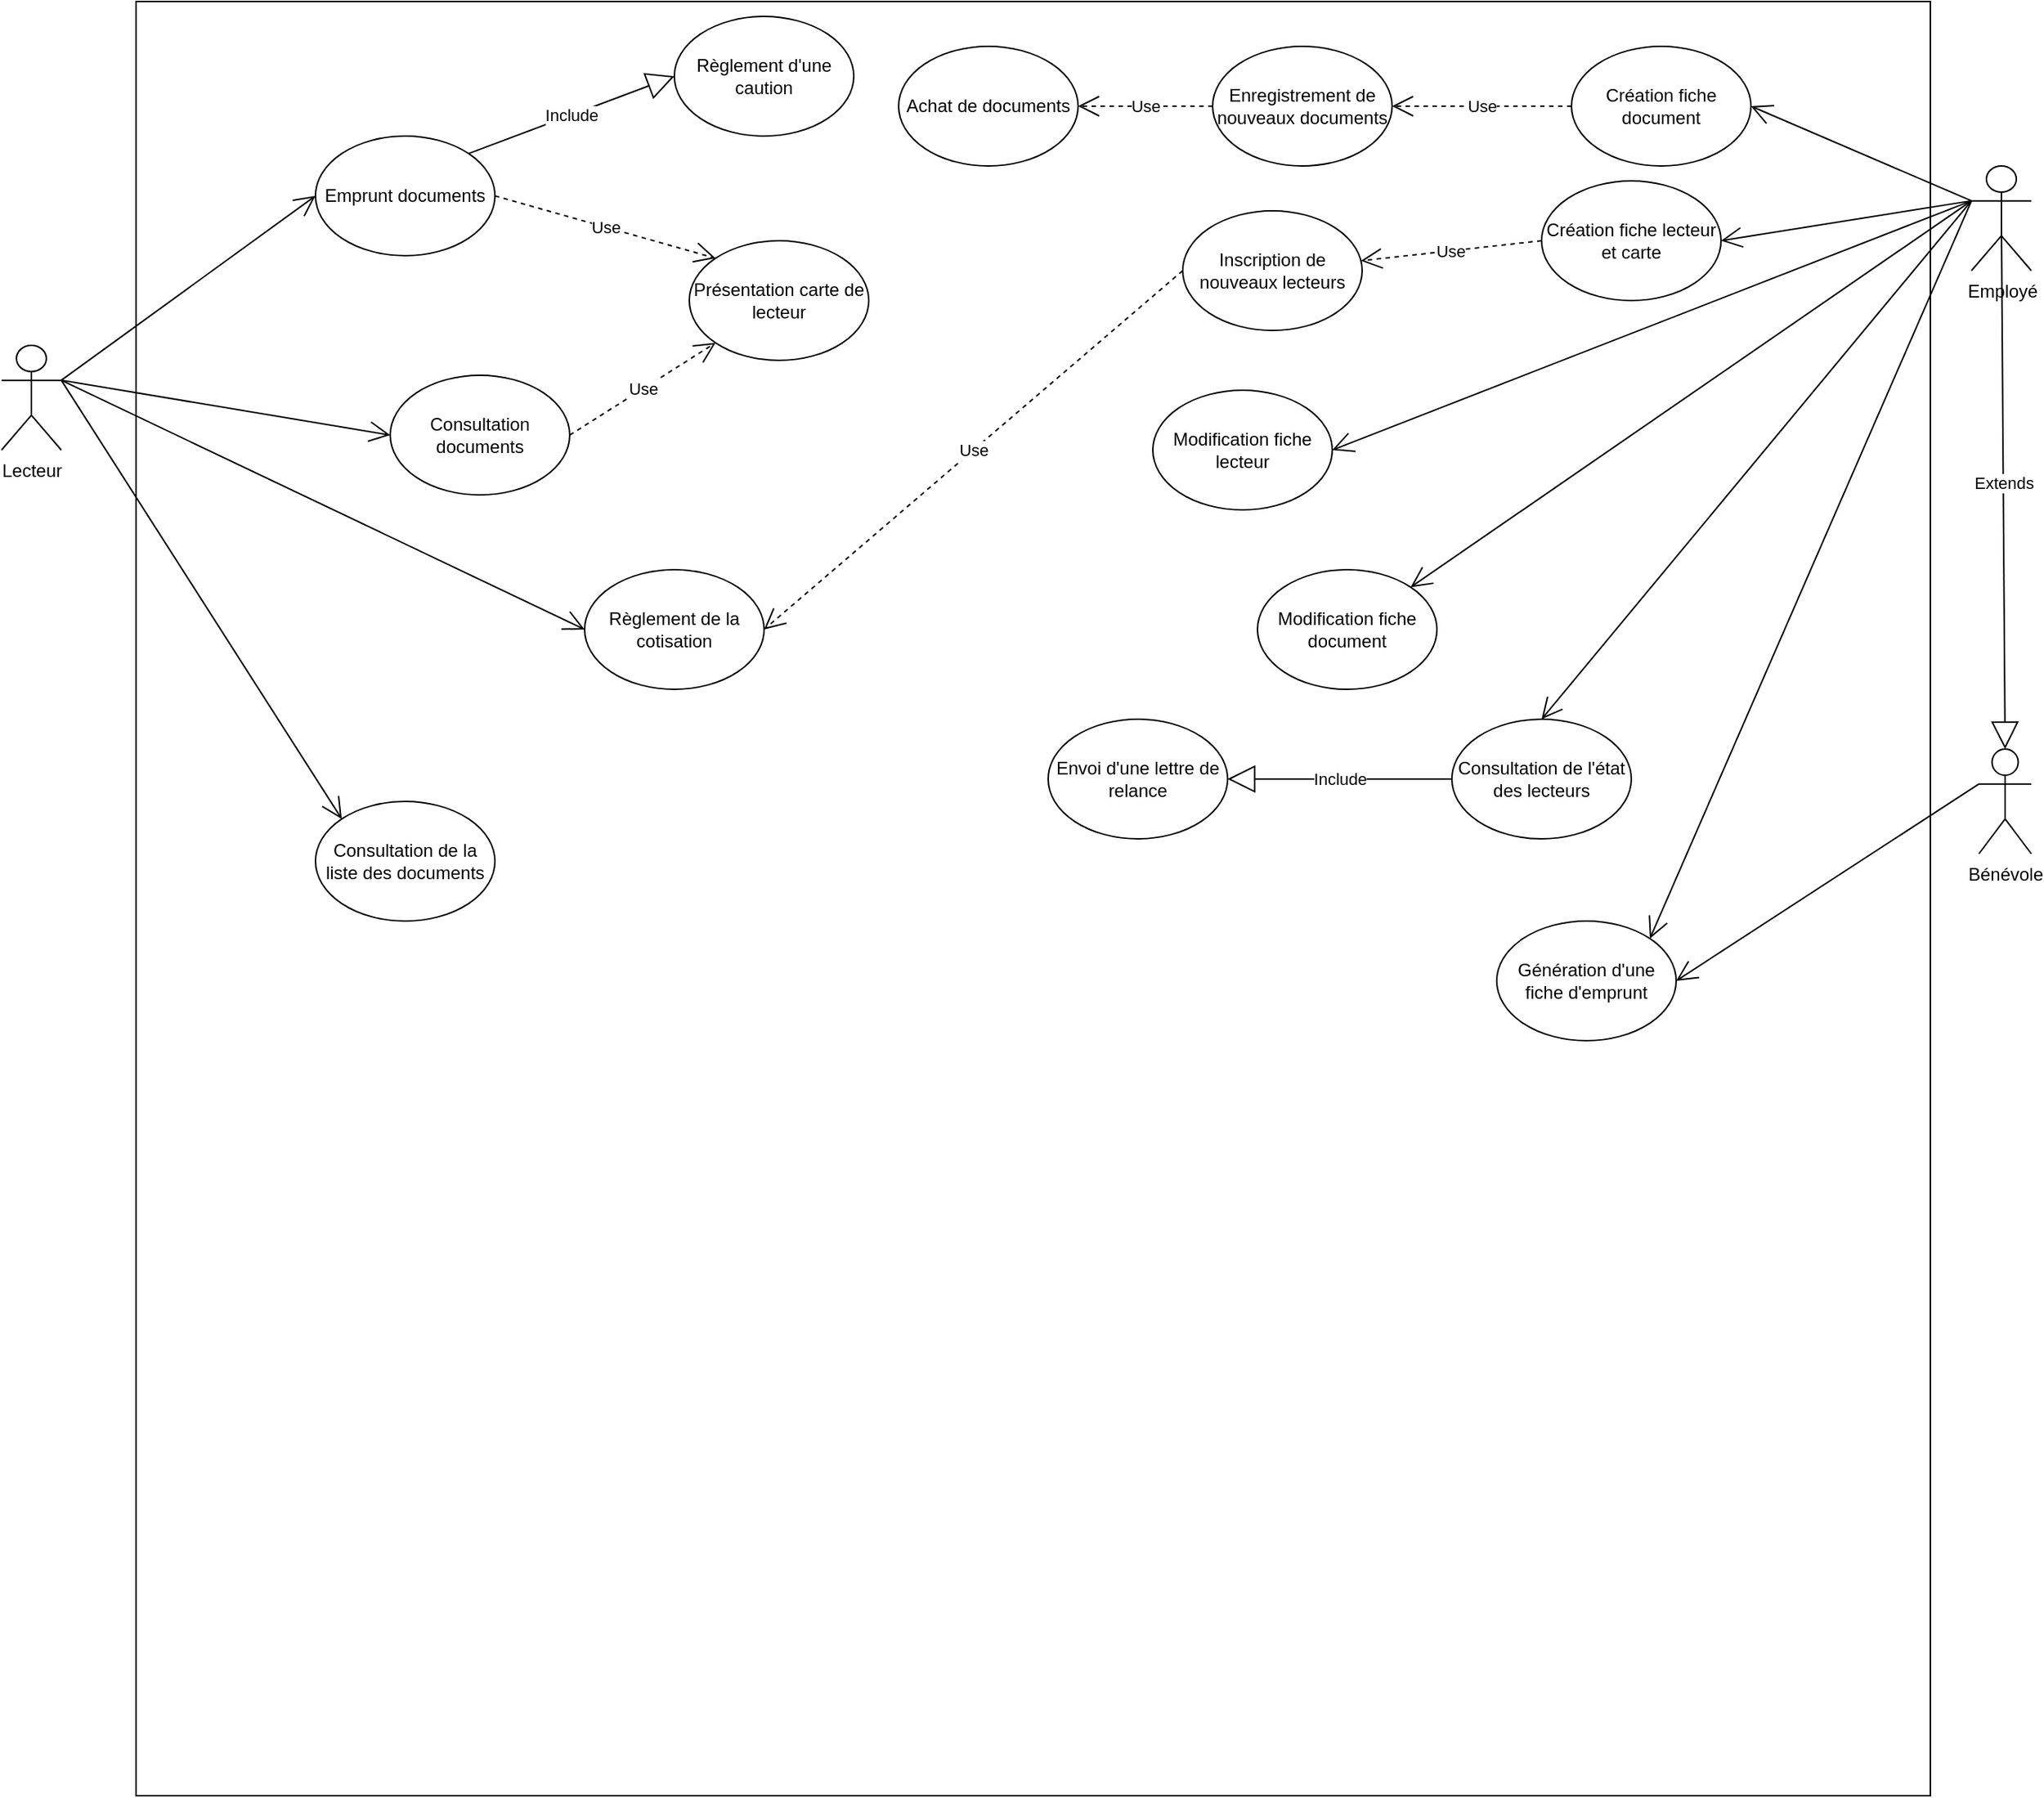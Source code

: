 <mxfile version="13.7.3" type="device"><diagram id="mDIa1WtnH4NQwXyrk-0r" name="Page-1"><mxGraphModel dx="2249" dy="822" grid="1" gridSize="10" guides="1" tooltips="1" connect="1" arrows="1" fold="1" page="1" pageScale="1" pageWidth="827" pageHeight="1169" math="0" shadow="0"><root><mxCell id="0"/><mxCell id="1" parent="0"/><mxCell id="Q_1qQsTQmh02Vp2xnzoW-2" value="" style="whiteSpace=wrap;html=1;aspect=fixed;" vertex="1" parent="1"><mxGeometry x="-140" y="50" width="1200" height="1200" as="geometry"/></mxCell><mxCell id="Q_1qQsTQmh02Vp2xnzoW-3" value="Employé" style="shape=umlActor;verticalLabelPosition=bottom;verticalAlign=top;html=1;outlineConnect=0;" vertex="1" parent="1"><mxGeometry x="1087.5" y="160" width="40" height="70" as="geometry"/></mxCell><mxCell id="Q_1qQsTQmh02Vp2xnzoW-4" value="Lecteur" style="shape=umlActor;verticalLabelPosition=bottom;verticalAlign=top;html=1;outlineConnect=0;" vertex="1" parent="1"><mxGeometry x="-230" y="280" width="40" height="70" as="geometry"/></mxCell><mxCell id="Q_1qQsTQmh02Vp2xnzoW-6" value="Bénévole" style="shape=umlActor;verticalLabelPosition=bottom;verticalAlign=top;html=1;outlineConnect=0;" vertex="1" parent="1"><mxGeometry x="1092.5" y="550" width="35" height="70" as="geometry"/></mxCell><mxCell id="Q_1qQsTQmh02Vp2xnzoW-12" value="Emprunt documents" style="ellipse;whiteSpace=wrap;html=1;" vertex="1" parent="1"><mxGeometry x="-20" y="140" width="120" height="80" as="geometry"/></mxCell><mxCell id="Q_1qQsTQmh02Vp2xnzoW-22" value="Création fiche document" style="ellipse;whiteSpace=wrap;html=1;" vertex="1" parent="1"><mxGeometry x="820" y="80" width="120" height="80" as="geometry"/></mxCell><mxCell id="Q_1qQsTQmh02Vp2xnzoW-23" value="Création fiche lecteur et carte" style="ellipse;whiteSpace=wrap;html=1;" vertex="1" parent="1"><mxGeometry x="800" y="170" width="120" height="80" as="geometry"/></mxCell><mxCell id="Q_1qQsTQmh02Vp2xnzoW-24" value="Enregistrement de nouveaux documents" style="ellipse;whiteSpace=wrap;html=1;" vertex="1" parent="1"><mxGeometry x="580" y="80" width="120" height="80" as="geometry"/></mxCell><mxCell id="Q_1qQsTQmh02Vp2xnzoW-25" value="Inscription de nouveaux lecteurs" style="ellipse;whiteSpace=wrap;html=1;" vertex="1" parent="1"><mxGeometry x="560" y="190" width="120" height="80" as="geometry"/></mxCell><mxCell id="Q_1qQsTQmh02Vp2xnzoW-26" value="Achat de documents" style="ellipse;whiteSpace=wrap;html=1;" vertex="1" parent="1"><mxGeometry x="370" y="80" width="120" height="80" as="geometry"/></mxCell><mxCell id="Q_1qQsTQmh02Vp2xnzoW-27" value="Présentation carte de lecteur" style="ellipse;whiteSpace=wrap;html=1;" vertex="1" parent="1"><mxGeometry x="230" y="210" width="120" height="80" as="geometry"/></mxCell><mxCell id="Q_1qQsTQmh02Vp2xnzoW-30" value="Consultation documents" style="ellipse;whiteSpace=wrap;html=1;" vertex="1" parent="1"><mxGeometry x="30" y="300" width="120" height="80" as="geometry"/></mxCell><mxCell id="Q_1qQsTQmh02Vp2xnzoW-31" value="Use" style="endArrow=open;endSize=12;dashed=1;html=1;exitX=1;exitY=0.5;exitDx=0;exitDy=0;entryX=0;entryY=0;entryDx=0;entryDy=0;" edge="1" parent="1" source="Q_1qQsTQmh02Vp2xnzoW-12" target="Q_1qQsTQmh02Vp2xnzoW-27"><mxGeometry width="160" relative="1" as="geometry"><mxPoint x="360" y="290" as="sourcePoint"/><mxPoint x="520" y="290" as="targetPoint"/></mxGeometry></mxCell><mxCell id="Q_1qQsTQmh02Vp2xnzoW-32" value="Use" style="endArrow=open;endSize=12;dashed=1;html=1;entryX=0;entryY=1;entryDx=0;entryDy=0;exitX=1;exitY=0.5;exitDx=0;exitDy=0;" edge="1" parent="1" source="Q_1qQsTQmh02Vp2xnzoW-30" target="Q_1qQsTQmh02Vp2xnzoW-27"><mxGeometry width="160" relative="1" as="geometry"><mxPoint x="230.068" y="141.907" as="sourcePoint"/><mxPoint x="69.914" y="147.86" as="targetPoint"/></mxGeometry></mxCell><mxCell id="Q_1qQsTQmh02Vp2xnzoW-33" value="" style="endArrow=open;endFill=1;endSize=12;html=1;exitX=1;exitY=0.333;exitDx=0;exitDy=0;exitPerimeter=0;entryX=0;entryY=0.5;entryDx=0;entryDy=0;" edge="1" parent="1" source="Q_1qQsTQmh02Vp2xnzoW-4" target="Q_1qQsTQmh02Vp2xnzoW-12"><mxGeometry width="160" relative="1" as="geometry"><mxPoint x="360" y="290" as="sourcePoint"/><mxPoint x="520" y="290" as="targetPoint"/></mxGeometry></mxCell><mxCell id="Q_1qQsTQmh02Vp2xnzoW-34" value="" style="endArrow=open;endFill=1;endSize=12;html=1;exitX=1;exitY=0.333;exitDx=0;exitDy=0;exitPerimeter=0;entryX=0;entryY=0.5;entryDx=0;entryDy=0;" edge="1" parent="1" source="Q_1qQsTQmh02Vp2xnzoW-4" target="Q_1qQsTQmh02Vp2xnzoW-30"><mxGeometry width="160" relative="1" as="geometry"><mxPoint x="-180" y="313.333" as="sourcePoint"/><mxPoint x="-50" y="150" as="targetPoint"/></mxGeometry></mxCell><mxCell id="Q_1qQsTQmh02Vp2xnzoW-36" value="" style="endArrow=open;endFill=1;endSize=12;html=1;exitX=0;exitY=0.333;exitDx=0;exitDy=0;exitPerimeter=0;entryX=1;entryY=0.5;entryDx=0;entryDy=0;" edge="1" parent="1" source="Q_1qQsTQmh02Vp2xnzoW-3" target="Q_1qQsTQmh02Vp2xnzoW-22"><mxGeometry width="160" relative="1" as="geometry"><mxPoint x="360" y="290" as="sourcePoint"/><mxPoint x="520" y="290" as="targetPoint"/></mxGeometry></mxCell><mxCell id="Q_1qQsTQmh02Vp2xnzoW-37" value="" style="endArrow=open;endFill=1;endSize=12;html=1;exitX=0;exitY=0.333;exitDx=0;exitDy=0;exitPerimeter=0;entryX=1;entryY=0.5;entryDx=0;entryDy=0;" edge="1" parent="1" source="Q_1qQsTQmh02Vp2xnzoW-3" target="Q_1qQsTQmh02Vp2xnzoW-23"><mxGeometry width="160" relative="1" as="geometry"><mxPoint x="360" y="280" as="sourcePoint"/><mxPoint x="520" y="280" as="targetPoint"/></mxGeometry></mxCell><mxCell id="Q_1qQsTQmh02Vp2xnzoW-39" value="Use" style="endArrow=open;endSize=12;dashed=1;html=1;exitX=0;exitY=0.5;exitDx=0;exitDy=0;entryX=1;entryY=0.5;entryDx=0;entryDy=0;" edge="1" parent="1" source="Q_1qQsTQmh02Vp2xnzoW-24" target="Q_1qQsTQmh02Vp2xnzoW-26"><mxGeometry width="160" relative="1" as="geometry"><mxPoint x="360" y="280" as="sourcePoint"/><mxPoint x="520" y="280" as="targetPoint"/></mxGeometry></mxCell><mxCell id="Q_1qQsTQmh02Vp2xnzoW-43" value="Modification fiche lecteur" style="ellipse;whiteSpace=wrap;html=1;" vertex="1" parent="1"><mxGeometry x="540" y="310" width="120" height="80" as="geometry"/></mxCell><mxCell id="Q_1qQsTQmh02Vp2xnzoW-44" value="Use" style="endArrow=open;endSize=12;dashed=1;html=1;exitX=0;exitY=0.5;exitDx=0;exitDy=0;entryX=1;entryY=0.5;entryDx=0;entryDy=0;" edge="1" parent="1" source="Q_1qQsTQmh02Vp2xnzoW-22" target="Q_1qQsTQmh02Vp2xnzoW-24"><mxGeometry width="160" relative="1" as="geometry"><mxPoint x="360" y="260" as="sourcePoint"/><mxPoint x="520" y="260" as="targetPoint"/></mxGeometry></mxCell><mxCell id="Q_1qQsTQmh02Vp2xnzoW-45" value="Use" style="endArrow=open;endSize=12;dashed=1;html=1;exitX=0;exitY=0.5;exitDx=0;exitDy=0;" edge="1" parent="1" source="Q_1qQsTQmh02Vp2xnzoW-23" target="Q_1qQsTQmh02Vp2xnzoW-25"><mxGeometry width="160" relative="1" as="geometry"><mxPoint x="360" y="260" as="sourcePoint"/><mxPoint x="520" y="260" as="targetPoint"/></mxGeometry></mxCell><mxCell id="Q_1qQsTQmh02Vp2xnzoW-46" value="" style="endArrow=open;endFill=1;endSize=12;html=1;exitX=0;exitY=0.333;exitDx=0;exitDy=0;exitPerimeter=0;entryX=1;entryY=0.5;entryDx=0;entryDy=0;" edge="1" parent="1" source="Q_1qQsTQmh02Vp2xnzoW-3" target="Q_1qQsTQmh02Vp2xnzoW-43"><mxGeometry width="160" relative="1" as="geometry"><mxPoint x="360" y="260" as="sourcePoint"/><mxPoint x="520" y="260" as="targetPoint"/></mxGeometry></mxCell><mxCell id="Q_1qQsTQmh02Vp2xnzoW-47" value="Règlement de la cotisation" style="ellipse;whiteSpace=wrap;html=1;" vertex="1" parent="1"><mxGeometry x="160" y="430" width="120" height="80" as="geometry"/></mxCell><mxCell id="Q_1qQsTQmh02Vp2xnzoW-49" value="" style="endArrow=open;endFill=1;endSize=12;html=1;exitX=1;exitY=0.333;exitDx=0;exitDy=0;exitPerimeter=0;entryX=0;entryY=0.5;entryDx=0;entryDy=0;" edge="1" parent="1" source="Q_1qQsTQmh02Vp2xnzoW-4" target="Q_1qQsTQmh02Vp2xnzoW-47"><mxGeometry width="160" relative="1" as="geometry"><mxPoint x="360" y="250" as="sourcePoint"/><mxPoint x="520" y="250" as="targetPoint"/></mxGeometry></mxCell><mxCell id="Q_1qQsTQmh02Vp2xnzoW-50" value="Use" style="endArrow=open;endSize=12;dashed=1;html=1;exitX=0;exitY=0.5;exitDx=0;exitDy=0;entryX=1;entryY=0.5;entryDx=0;entryDy=0;" edge="1" parent="1" source="Q_1qQsTQmh02Vp2xnzoW-25" target="Q_1qQsTQmh02Vp2xnzoW-47"><mxGeometry width="160" relative="1" as="geometry"><mxPoint x="360" y="250" as="sourcePoint"/><mxPoint x="520" y="250" as="targetPoint"/></mxGeometry></mxCell><mxCell id="Q_1qQsTQmh02Vp2xnzoW-51" value="Règlement d'une caution" style="ellipse;whiteSpace=wrap;html=1;" vertex="1" parent="1"><mxGeometry x="220" y="60" width="120" height="80" as="geometry"/></mxCell><mxCell id="Q_1qQsTQmh02Vp2xnzoW-52" value="Include" style="endArrow=block;endSize=16;endFill=0;html=1;exitX=1;exitY=0;exitDx=0;exitDy=0;entryX=0;entryY=0.5;entryDx=0;entryDy=0;" edge="1" parent="1" source="Q_1qQsTQmh02Vp2xnzoW-12" target="Q_1qQsTQmh02Vp2xnzoW-51"><mxGeometry width="160" relative="1" as="geometry"><mxPoint x="360" y="240" as="sourcePoint"/><mxPoint x="520" y="240" as="targetPoint"/><Array as="points"/></mxGeometry></mxCell><mxCell id="Q_1qQsTQmh02Vp2xnzoW-53" value="Modification fiche document" style="ellipse;whiteSpace=wrap;html=1;" vertex="1" parent="1"><mxGeometry x="610" y="430" width="120" height="80" as="geometry"/></mxCell><mxCell id="Q_1qQsTQmh02Vp2xnzoW-55" value="Extends" style="endArrow=block;endSize=16;endFill=0;html=1;exitX=0.5;exitY=0.5;exitDx=0;exitDy=0;exitPerimeter=0;entryX=0.5;entryY=0;entryDx=0;entryDy=0;entryPerimeter=0;" edge="1" parent="1" source="Q_1qQsTQmh02Vp2xnzoW-3" target="Q_1qQsTQmh02Vp2xnzoW-6"><mxGeometry width="160" relative="1" as="geometry"><mxPoint x="360" y="240" as="sourcePoint"/><mxPoint x="520" y="240" as="targetPoint"/></mxGeometry></mxCell><mxCell id="Q_1qQsTQmh02Vp2xnzoW-56" value="Envoi d'une lettre de relance" style="ellipse;whiteSpace=wrap;html=1;" vertex="1" parent="1"><mxGeometry x="470" y="530" width="120" height="80" as="geometry"/></mxCell><mxCell id="Q_1qQsTQmh02Vp2xnzoW-58" value="Consultation de l'état des lecteurs" style="ellipse;whiteSpace=wrap;html=1;" vertex="1" parent="1"><mxGeometry x="740" y="530" width="120" height="80" as="geometry"/></mxCell><mxCell id="Q_1qQsTQmh02Vp2xnzoW-59" value="" style="endArrow=open;endFill=1;endSize=12;html=1;exitX=0;exitY=0.333;exitDx=0;exitDy=0;exitPerimeter=0;entryX=0.5;entryY=0;entryDx=0;entryDy=0;" edge="1" parent="1" source="Q_1qQsTQmh02Vp2xnzoW-3" target="Q_1qQsTQmh02Vp2xnzoW-58"><mxGeometry width="160" relative="1" as="geometry"><mxPoint x="360" y="220" as="sourcePoint"/><mxPoint x="520" y="220" as="targetPoint"/></mxGeometry></mxCell><mxCell id="Q_1qQsTQmh02Vp2xnzoW-60" value="Include" style="endArrow=block;endSize=16;endFill=0;html=1;exitX=0;exitY=0.5;exitDx=0;exitDy=0;entryX=1;entryY=0.5;entryDx=0;entryDy=0;" edge="1" parent="1" source="Q_1qQsTQmh02Vp2xnzoW-58" target="Q_1qQsTQmh02Vp2xnzoW-56"><mxGeometry width="160" relative="1" as="geometry"><mxPoint x="12.426" y="131.716" as="sourcePoint"/><mxPoint x="190" y="120" as="targetPoint"/><Array as="points"/></mxGeometry></mxCell><mxCell id="Q_1qQsTQmh02Vp2xnzoW-61" value="Génération d'une fiche d'emprunt" style="ellipse;whiteSpace=wrap;html=1;" vertex="1" parent="1"><mxGeometry x="770" y="665" width="120" height="80" as="geometry"/></mxCell><mxCell id="Q_1qQsTQmh02Vp2xnzoW-66" value="Consultation de la liste des documents" style="ellipse;whiteSpace=wrap;html=1;" vertex="1" parent="1"><mxGeometry x="-20" y="585" width="120" height="80" as="geometry"/></mxCell><mxCell id="Q_1qQsTQmh02Vp2xnzoW-67" value="" style="endArrow=open;endFill=1;endSize=12;html=1;exitX=1;exitY=0.333;exitDx=0;exitDy=0;exitPerimeter=0;entryX=0;entryY=0;entryDx=0;entryDy=0;" edge="1" parent="1" source="Q_1qQsTQmh02Vp2xnzoW-4" target="Q_1qQsTQmh02Vp2xnzoW-66"><mxGeometry width="160" relative="1" as="geometry"><mxPoint x="360" y="210" as="sourcePoint"/><mxPoint x="520" y="210" as="targetPoint"/></mxGeometry></mxCell><mxCell id="Q_1qQsTQmh02Vp2xnzoW-68" value="" style="endArrow=open;endFill=1;endSize=12;html=1;exitX=0;exitY=0.333;exitDx=0;exitDy=0;exitPerimeter=0;entryX=1;entryY=0;entryDx=0;entryDy=0;" edge="1" parent="1" source="Q_1qQsTQmh02Vp2xnzoW-3" target="Q_1qQsTQmh02Vp2xnzoW-53"><mxGeometry width="160" relative="1" as="geometry"><mxPoint x="360" y="410" as="sourcePoint"/><mxPoint x="520" y="410" as="targetPoint"/></mxGeometry></mxCell><mxCell id="Q_1qQsTQmh02Vp2xnzoW-69" value="" style="endArrow=open;endFill=1;endSize=12;html=1;exitX=0;exitY=0.333;exitDx=0;exitDy=0;exitPerimeter=0;entryX=1;entryY=0.5;entryDx=0;entryDy=0;" edge="1" parent="1" source="Q_1qQsTQmh02Vp2xnzoW-6" target="Q_1qQsTQmh02Vp2xnzoW-61"><mxGeometry width="160" relative="1" as="geometry"><mxPoint x="360" y="410" as="sourcePoint"/><mxPoint x="520" y="400" as="targetPoint"/></mxGeometry></mxCell><mxCell id="Q_1qQsTQmh02Vp2xnzoW-70" value="" style="endArrow=open;endFill=1;endSize=12;html=1;exitX=0;exitY=0.333;exitDx=0;exitDy=0;exitPerimeter=0;entryX=1;entryY=0;entryDx=0;entryDy=0;" edge="1" parent="1" source="Q_1qQsTQmh02Vp2xnzoW-3" target="Q_1qQsTQmh02Vp2xnzoW-61"><mxGeometry width="160" relative="1" as="geometry"><mxPoint x="360" y="410" as="sourcePoint"/><mxPoint x="520" y="410" as="targetPoint"/></mxGeometry></mxCell></root></mxGraphModel></diagram></mxfile>